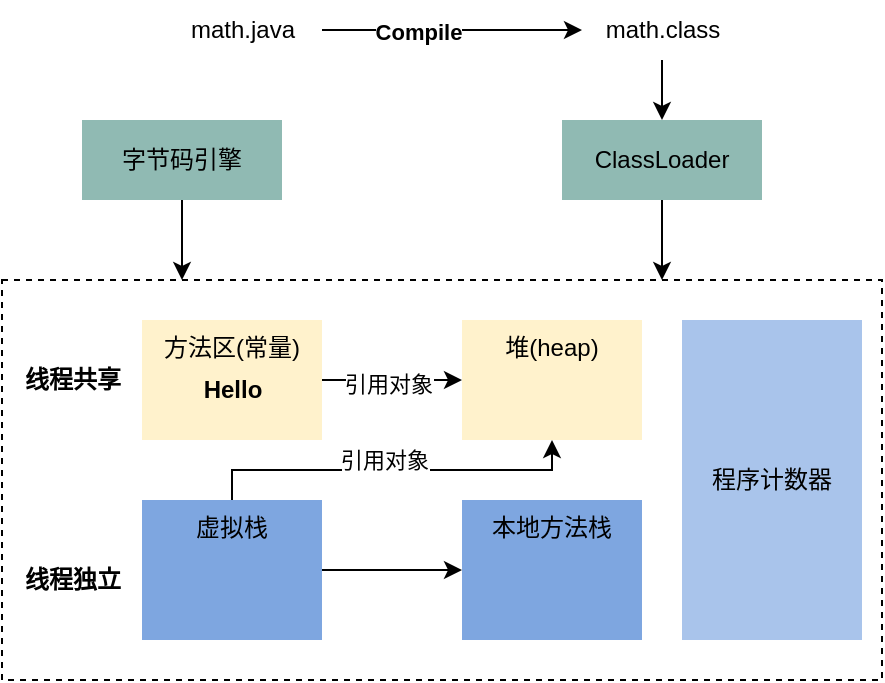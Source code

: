 <mxfile version="24.6.4" type="github">
  <diagram name="第 1 页" id="kwkJNa-P7wrOcMMQlqA8">
    <mxGraphModel dx="733" dy="362" grid="1" gridSize="10" guides="1" tooltips="1" connect="1" arrows="1" fold="1" page="1" pageScale="1" pageWidth="827" pageHeight="1169" math="0" shadow="0">
      <root>
        <mxCell id="0" />
        <mxCell id="1" parent="0" />
        <mxCell id="V5n-WUcLrEbm6pE8jeMB-11" value="" style="rounded=0;whiteSpace=wrap;html=1;fillColor=none;dashed=1;" parent="1" vertex="1">
          <mxGeometry x="70" y="170" width="440" height="200" as="geometry" />
        </mxCell>
        <mxCell id="70z3qarXOF4TtK9kg1kG-1" style="edgeStyle=orthogonalEdgeStyle;rounded=0;orthogonalLoop=1;jettySize=auto;html=1;entryX=0.75;entryY=0;entryDx=0;entryDy=0;" parent="1" source="V5n-WUcLrEbm6pE8jeMB-1" target="V5n-WUcLrEbm6pE8jeMB-11" edge="1">
          <mxGeometry relative="1" as="geometry" />
        </mxCell>
        <mxCell id="V5n-WUcLrEbm6pE8jeMB-1" value="ClassLoader" style="rounded=0;whiteSpace=wrap;html=1;dashed=1;fillColor=#90BAB3;strokeColor=none;" parent="1" vertex="1">
          <mxGeometry x="350" y="90" width="100" height="40" as="geometry" />
        </mxCell>
        <mxCell id="V5n-WUcLrEbm6pE8jeMB-4" style="edgeStyle=orthogonalEdgeStyle;rounded=0;orthogonalLoop=1;jettySize=auto;html=1;" parent="1" source="V5n-WUcLrEbm6pE8jeMB-2" target="V5n-WUcLrEbm6pE8jeMB-3" edge="1">
          <mxGeometry relative="1" as="geometry" />
        </mxCell>
        <mxCell id="V5n-WUcLrEbm6pE8jeMB-5" value="Compile" style="edgeLabel;html=1;align=center;verticalAlign=middle;resizable=0;points=[];fontStyle=1" parent="V5n-WUcLrEbm6pE8jeMB-4" vertex="1" connectable="0">
          <mxGeometry x="-0.269" y="-1" relative="1" as="geometry">
            <mxPoint as="offset" />
          </mxGeometry>
        </mxCell>
        <mxCell id="V5n-WUcLrEbm6pE8jeMB-2" value="math.java" style="text;html=1;align=center;verticalAlign=middle;resizable=0;points=[];autosize=1;strokeColor=none;fillColor=none;" parent="1" vertex="1">
          <mxGeometry x="150" y="30" width="80" height="30" as="geometry" />
        </mxCell>
        <mxCell id="V5n-WUcLrEbm6pE8jeMB-6" style="edgeStyle=orthogonalEdgeStyle;rounded=0;orthogonalLoop=1;jettySize=auto;html=1;" parent="1" source="V5n-WUcLrEbm6pE8jeMB-3" target="V5n-WUcLrEbm6pE8jeMB-1" edge="1">
          <mxGeometry relative="1" as="geometry" />
        </mxCell>
        <mxCell id="V5n-WUcLrEbm6pE8jeMB-3" value="math.class" style="text;html=1;align=center;verticalAlign=middle;resizable=0;points=[];autosize=1;strokeColor=none;fillColor=none;" parent="1" vertex="1">
          <mxGeometry x="360" y="30" width="80" height="30" as="geometry" />
        </mxCell>
        <mxCell id="O3prK3IMAQn_mYPLxQvE-3" style="edgeStyle=orthogonalEdgeStyle;rounded=0;orthogonalLoop=1;jettySize=auto;html=1;entryX=0;entryY=0.5;entryDx=0;entryDy=0;" parent="1" source="70z3qarXOF4TtK9kg1kG-2" target="70z3qarXOF4TtK9kg1kG-4" edge="1">
          <mxGeometry relative="1" as="geometry" />
        </mxCell>
        <mxCell id="O3prK3IMAQn_mYPLxQvE-6" value="引用对象" style="edgeLabel;html=1;align=center;verticalAlign=middle;resizable=0;points=[];" parent="O3prK3IMAQn_mYPLxQvE-3" vertex="1" connectable="0">
          <mxGeometry x="-0.067" y="-2" relative="1" as="geometry">
            <mxPoint as="offset" />
          </mxGeometry>
        </mxCell>
        <mxCell id="70z3qarXOF4TtK9kg1kG-2" value="方法区(常量)" style="rounded=0;whiteSpace=wrap;html=1;verticalAlign=top;fillColor=#fff2cc;strokeColor=none;" parent="1" vertex="1">
          <mxGeometry x="140" y="190" width="90" height="60" as="geometry" />
        </mxCell>
        <mxCell id="O3prK3IMAQn_mYPLxQvE-5" style="edgeStyle=orthogonalEdgeStyle;rounded=0;orthogonalLoop=1;jettySize=auto;html=1;entryX=0;entryY=0.5;entryDx=0;entryDy=0;" parent="1" source="70z3qarXOF4TtK9kg1kG-3" target="70z3qarXOF4TtK9kg1kG-5" edge="1">
          <mxGeometry relative="1" as="geometry" />
        </mxCell>
        <mxCell id="FqOL_brgx5Y4U_j49eOW-1" style="edgeStyle=elbowEdgeStyle;rounded=0;orthogonalLoop=1;jettySize=auto;html=1;entryX=0.5;entryY=1;entryDx=0;entryDy=0;elbow=vertical;" edge="1" parent="1" source="70z3qarXOF4TtK9kg1kG-3" target="70z3qarXOF4TtK9kg1kG-4">
          <mxGeometry relative="1" as="geometry" />
        </mxCell>
        <mxCell id="FqOL_brgx5Y4U_j49eOW-3" value="引用对象" style="edgeLabel;html=1;align=center;verticalAlign=middle;resizable=0;points=[];" vertex="1" connectable="0" parent="FqOL_brgx5Y4U_j49eOW-1">
          <mxGeometry x="-0.164" y="-1" relative="1" as="geometry">
            <mxPoint x="11" y="-6" as="offset" />
          </mxGeometry>
        </mxCell>
        <mxCell id="70z3qarXOF4TtK9kg1kG-3" value="虚拟栈" style="rounded=0;whiteSpace=wrap;html=1;verticalAlign=top;strokeColor=none;fillColor=#7EA6E0;" parent="1" vertex="1">
          <mxGeometry x="140" y="280" width="90" height="70" as="geometry" />
        </mxCell>
        <mxCell id="70z3qarXOF4TtK9kg1kG-4" value="堆(heap)" style="rounded=0;whiteSpace=wrap;html=1;verticalAlign=top;fillColor=#fff2cc;strokeColor=none;" parent="1" vertex="1">
          <mxGeometry x="300" y="190" width="90" height="60" as="geometry" />
        </mxCell>
        <mxCell id="70z3qarXOF4TtK9kg1kG-5" value="本地方法栈" style="rounded=0;whiteSpace=wrap;html=1;verticalAlign=top;fillColor=#7EA6E0;strokeColor=none;" parent="1" vertex="1">
          <mxGeometry x="300" y="280" width="90" height="70" as="geometry" />
        </mxCell>
        <mxCell id="70z3qarXOF4TtK9kg1kG-6" value="程序计数器" style="rounded=0;whiteSpace=wrap;html=1;fillColor=#A9C4EB;strokeColor=none;" parent="1" vertex="1">
          <mxGeometry x="410" y="190" width="90" height="160" as="geometry" />
        </mxCell>
        <mxCell id="70z3qarXOF4TtK9kg1kG-7" value="字节码引擎" style="rounded=0;whiteSpace=wrap;html=1;dashed=1;fillColor=#90BAB3;strokeColor=none;" parent="1" vertex="1">
          <mxGeometry x="110" y="90" width="100" height="40" as="geometry" />
        </mxCell>
        <mxCell id="70z3qarXOF4TtK9kg1kG-8" style="edgeStyle=orthogonalEdgeStyle;rounded=0;orthogonalLoop=1;jettySize=auto;html=1;" parent="1" source="70z3qarXOF4TtK9kg1kG-7" edge="1">
          <mxGeometry relative="1" as="geometry">
            <mxPoint x="160" y="170" as="targetPoint" />
          </mxGeometry>
        </mxCell>
        <mxCell id="O3prK3IMAQn_mYPLxQvE-1" value="&lt;b&gt;线程共享&lt;/b&gt;" style="text;html=1;align=center;verticalAlign=middle;resizable=0;points=[];autosize=1;strokeColor=none;fillColor=none;" parent="1" vertex="1">
          <mxGeometry x="70" y="205" width="70" height="30" as="geometry" />
        </mxCell>
        <mxCell id="O3prK3IMAQn_mYPLxQvE-2" value="&lt;b&gt;线程独立&lt;/b&gt;" style="text;html=1;align=center;verticalAlign=middle;resizable=0;points=[];autosize=1;strokeColor=none;fillColor=none;" parent="1" vertex="1">
          <mxGeometry x="70" y="305" width="70" height="30" as="geometry" />
        </mxCell>
        <mxCell id="FqOL_brgx5Y4U_j49eOW-4" value="&lt;b&gt;Hello&lt;/b&gt;" style="text;html=1;align=center;verticalAlign=middle;resizable=0;points=[];autosize=1;strokeColor=none;fillColor=none;" vertex="1" parent="1">
          <mxGeometry x="160" y="210" width="50" height="30" as="geometry" />
        </mxCell>
      </root>
    </mxGraphModel>
  </diagram>
</mxfile>
